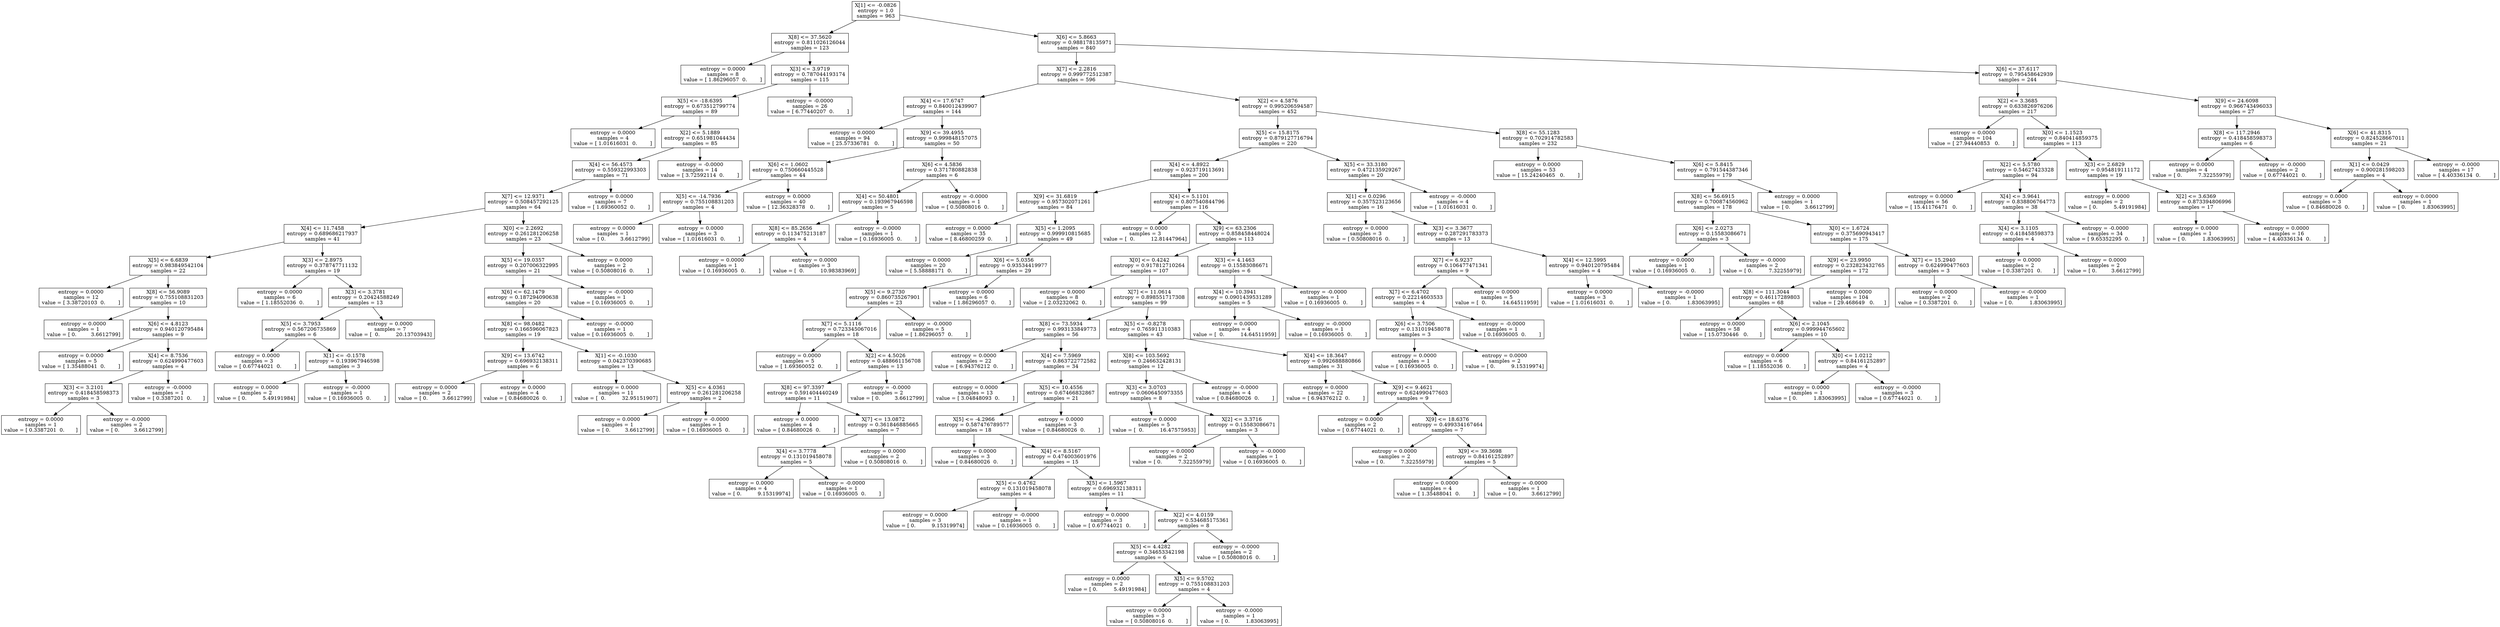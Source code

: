 digraph Tree {
0 [label="X[1] <= -0.0826\nentropy = 1.0\nsamples = 963", shape="box"] ;
1 [label="X[8] <= 37.5620\nentropy = 0.811026126044\nsamples = 123", shape="box"] ;
0 -> 1 ;
2 [label="entropy = 0.0000\nsamples = 8\nvalue = [ 1.86296057  0.        ]", shape="box"] ;
1 -> 2 ;
3 [label="X[3] <= 3.9719\nentropy = 0.787044193174\nsamples = 115", shape="box"] ;
1 -> 3 ;
4 [label="X[5] <= -18.6395\nentropy = 0.673512799774\nsamples = 89", shape="box"] ;
3 -> 4 ;
5 [label="entropy = 0.0000\nsamples = 4\nvalue = [ 1.01616031  0.        ]", shape="box"] ;
4 -> 5 ;
6 [label="X[2] <= 5.1889\nentropy = 0.651981044434\nsamples = 85", shape="box"] ;
4 -> 6 ;
7 [label="X[4] <= 56.4573\nentropy = 0.559322993303\nsamples = 71", shape="box"] ;
6 -> 7 ;
8 [label="X[7] <= 12.9371\nentropy = 0.508457292125\nsamples = 64", shape="box"] ;
7 -> 8 ;
9 [label="X[4] <= 11.7458\nentropy = 0.689686217937\nsamples = 41", shape="box"] ;
8 -> 9 ;
10 [label="X[5] <= 6.6839\nentropy = 0.983849542104\nsamples = 22", shape="box"] ;
9 -> 10 ;
11 [label="entropy = 0.0000\nsamples = 12\nvalue = [ 3.38720103  0.        ]", shape="box"] ;
10 -> 11 ;
12 [label="X[8] <= 56.9089\nentropy = 0.755108831203\nsamples = 10", shape="box"] ;
10 -> 12 ;
13 [label="entropy = 0.0000\nsamples = 1\nvalue = [ 0.         3.6612799]", shape="box"] ;
12 -> 13 ;
14 [label="X[6] <= 4.8123\nentropy = 0.940120795484\nsamples = 9", shape="box"] ;
12 -> 14 ;
15 [label="entropy = 0.0000\nsamples = 5\nvalue = [ 1.35488041  0.        ]", shape="box"] ;
14 -> 15 ;
16 [label="X[4] <= 8.7536\nentropy = 0.624990477603\nsamples = 4", shape="box"] ;
14 -> 16 ;
17 [label="X[3] <= 3.2101\nentropy = 0.418458598373\nsamples = 3", shape="box"] ;
16 -> 17 ;
18 [label="entropy = 0.0000\nsamples = 1\nvalue = [ 0.3387201  0.       ]", shape="box"] ;
17 -> 18 ;
19 [label="entropy = -0.0000\nsamples = 2\nvalue = [ 0.         3.6612799]", shape="box"] ;
17 -> 19 ;
20 [label="entropy = -0.0000\nsamples = 1\nvalue = [ 0.3387201  0.       ]", shape="box"] ;
16 -> 20 ;
21 [label="X[3] <= 2.8975\nentropy = 0.378747711132\nsamples = 19", shape="box"] ;
9 -> 21 ;
22 [label="entropy = 0.0000\nsamples = 6\nvalue = [ 1.18552036  0.        ]", shape="box"] ;
21 -> 22 ;
23 [label="X[3] <= 3.3781\nentropy = 0.20424588249\nsamples = 13", shape="box"] ;
21 -> 23 ;
24 [label="X[5] <= 3.7953\nentropy = 0.567206735869\nsamples = 6", shape="box"] ;
23 -> 24 ;
25 [label="entropy = 0.0000\nsamples = 3\nvalue = [ 0.67744021  0.        ]", shape="box"] ;
24 -> 25 ;
26 [label="X[1] <= -0.1578\nentropy = 0.193967946598\nsamples = 3", shape="box"] ;
24 -> 26 ;
27 [label="entropy = 0.0000\nsamples = 2\nvalue = [ 0.          5.49191984]", shape="box"] ;
26 -> 27 ;
28 [label="entropy = -0.0000\nsamples = 1\nvalue = [ 0.16936005  0.        ]", shape="box"] ;
26 -> 28 ;
29 [label="entropy = 0.0000\nsamples = 7\nvalue = [  0.          20.13703943]", shape="box"] ;
23 -> 29 ;
30 [label="X[0] <= 2.2692\nentropy = 0.261281206258\nsamples = 23", shape="box"] ;
8 -> 30 ;
31 [label="X[5] <= 19.0357\nentropy = 0.207006322995\nsamples = 21", shape="box"] ;
30 -> 31 ;
32 [label="X[6] <= 62.1479\nentropy = 0.187294090638\nsamples = 20", shape="box"] ;
31 -> 32 ;
33 [label="X[8] <= 98.0482\nentropy = 0.166596067823\nsamples = 19", shape="box"] ;
32 -> 33 ;
34 [label="X[9] <= 13.6742\nentropy = 0.696932138311\nsamples = 6", shape="box"] ;
33 -> 34 ;
35 [label="entropy = 0.0000\nsamples = 2\nvalue = [ 0.         3.6612799]", shape="box"] ;
34 -> 35 ;
36 [label="entropy = 0.0000\nsamples = 4\nvalue = [ 0.84680026  0.        ]", shape="box"] ;
34 -> 36 ;
37 [label="X[1] <= -0.1030\nentropy = 0.042370390685\nsamples = 13", shape="box"] ;
33 -> 37 ;
38 [label="entropy = 0.0000\nsamples = 11\nvalue = [  0.          32.95151907]", shape="box"] ;
37 -> 38 ;
39 [label="X[5] <= 4.0361\nentropy = 0.261281206258\nsamples = 2", shape="box"] ;
37 -> 39 ;
40 [label="entropy = 0.0000\nsamples = 1\nvalue = [ 0.         3.6612799]", shape="box"] ;
39 -> 40 ;
41 [label="entropy = -0.0000\nsamples = 1\nvalue = [ 0.16936005  0.        ]", shape="box"] ;
39 -> 41 ;
42 [label="entropy = -0.0000\nsamples = 1\nvalue = [ 0.16936005  0.        ]", shape="box"] ;
32 -> 42 ;
43 [label="entropy = -0.0000\nsamples = 1\nvalue = [ 0.16936005  0.        ]", shape="box"] ;
31 -> 43 ;
44 [label="entropy = 0.0000\nsamples = 2\nvalue = [ 0.50808016  0.        ]", shape="box"] ;
30 -> 44 ;
45 [label="entropy = 0.0000\nsamples = 7\nvalue = [ 1.69360052  0.        ]", shape="box"] ;
7 -> 45 ;
46 [label="entropy = -0.0000\nsamples = 14\nvalue = [ 3.72592114  0.        ]", shape="box"] ;
6 -> 46 ;
47 [label="entropy = -0.0000\nsamples = 26\nvalue = [ 6.77440207  0.        ]", shape="box"] ;
3 -> 47 ;
48 [label="X[6] <= 5.8663\nentropy = 0.988178135971\nsamples = 840", shape="box"] ;
0 -> 48 ;
49 [label="X[7] <= 2.2816\nentropy = 0.999772512387\nsamples = 596", shape="box"] ;
48 -> 49 ;
50 [label="X[4] <= 17.6747\nentropy = 0.840012439907\nsamples = 144", shape="box"] ;
49 -> 50 ;
51 [label="entropy = 0.0000\nsamples = 94\nvalue = [ 25.57336781   0.        ]", shape="box"] ;
50 -> 51 ;
52 [label="X[9] <= 39.4955\nentropy = 0.999848157075\nsamples = 50", shape="box"] ;
50 -> 52 ;
53 [label="X[6] <= 1.0602\nentropy = 0.750660445528\nsamples = 44", shape="box"] ;
52 -> 53 ;
54 [label="X[5] <= -14.7936\nentropy = 0.755108831203\nsamples = 4", shape="box"] ;
53 -> 54 ;
55 [label="entropy = 0.0000\nsamples = 1\nvalue = [ 0.         3.6612799]", shape="box"] ;
54 -> 55 ;
56 [label="entropy = 0.0000\nsamples = 3\nvalue = [ 1.01616031  0.        ]", shape="box"] ;
54 -> 56 ;
57 [label="entropy = 0.0000\nsamples = 40\nvalue = [ 12.36328378   0.        ]", shape="box"] ;
53 -> 57 ;
58 [label="X[6] <= 4.5836\nentropy = 0.371780882838\nsamples = 6", shape="box"] ;
52 -> 58 ;
59 [label="X[4] <= 50.4801\nentropy = 0.193967946598\nsamples = 5", shape="box"] ;
58 -> 59 ;
60 [label="X[8] <= 85.2656\nentropy = 0.113475213187\nsamples = 4", shape="box"] ;
59 -> 60 ;
61 [label="entropy = 0.0000\nsamples = 1\nvalue = [ 0.16936005  0.        ]", shape="box"] ;
60 -> 61 ;
62 [label="entropy = 0.0000\nsamples = 3\nvalue = [  0.          10.98383969]", shape="box"] ;
60 -> 62 ;
63 [label="entropy = -0.0000\nsamples = 1\nvalue = [ 0.16936005  0.        ]", shape="box"] ;
59 -> 63 ;
64 [label="entropy = -0.0000\nsamples = 1\nvalue = [ 0.50808016  0.        ]", shape="box"] ;
58 -> 64 ;
65 [label="X[2] <= 4.5876\nentropy = 0.995206594587\nsamples = 452", shape="box"] ;
49 -> 65 ;
66 [label="X[5] <= 15.8175\nentropy = 0.879127716794\nsamples = 220", shape="box"] ;
65 -> 66 ;
67 [label="X[4] <= 4.8922\nentropy = 0.923719113691\nsamples = 200", shape="box"] ;
66 -> 67 ;
68 [label="X[9] <= 31.6819\nentropy = 0.957302071261\nsamples = 84", shape="box"] ;
67 -> 68 ;
69 [label="entropy = 0.0000\nsamples = 35\nvalue = [ 8.46800259  0.        ]", shape="box"] ;
68 -> 69 ;
70 [label="X[5] <= 1.2095\nentropy = 0.999910815685\nsamples = 49", shape="box"] ;
68 -> 70 ;
71 [label="entropy = 0.0000\nsamples = 20\nvalue = [ 5.58888171  0.        ]", shape="box"] ;
70 -> 71 ;
72 [label="X[6] <= 5.0356\nentropy = 0.93534419977\nsamples = 29", shape="box"] ;
70 -> 72 ;
73 [label="X[5] <= 9.2730\nentropy = 0.860735267901\nsamples = 23", shape="box"] ;
72 -> 73 ;
74 [label="X[7] <= 5.1116\nentropy = 0.723345067016\nsamples = 18", shape="box"] ;
73 -> 74 ;
75 [label="entropy = 0.0000\nsamples = 5\nvalue = [ 1.69360052  0.        ]", shape="box"] ;
74 -> 75 ;
76 [label="X[2] <= 4.5026\nentropy = 0.488661156708\nsamples = 13", shape="box"] ;
74 -> 76 ;
77 [label="X[8] <= 97.3397\nentropy = 0.591404440249\nsamples = 11", shape="box"] ;
76 -> 77 ;
78 [label="entropy = 0.0000\nsamples = 4\nvalue = [ 0.84680026  0.        ]", shape="box"] ;
77 -> 78 ;
79 [label="X[7] <= 13.0872\nentropy = 0.361846885665\nsamples = 7", shape="box"] ;
77 -> 79 ;
80 [label="X[4] <= 3.7778\nentropy = 0.131019458078\nsamples = 5", shape="box"] ;
79 -> 80 ;
81 [label="entropy = 0.0000\nsamples = 4\nvalue = [ 0.          9.15319974]", shape="box"] ;
80 -> 81 ;
82 [label="entropy = -0.0000\nsamples = 1\nvalue = [ 0.16936005  0.        ]", shape="box"] ;
80 -> 82 ;
83 [label="entropy = 0.0000\nsamples = 2\nvalue = [ 0.50808016  0.        ]", shape="box"] ;
79 -> 83 ;
84 [label="entropy = -0.0000\nsamples = 2\nvalue = [ 0.         3.6612799]", shape="box"] ;
76 -> 84 ;
85 [label="entropy = -0.0000\nsamples = 5\nvalue = [ 1.86296057  0.        ]", shape="box"] ;
73 -> 85 ;
86 [label="entropy = 0.0000\nsamples = 6\nvalue = [ 1.86296057  0.        ]", shape="box"] ;
72 -> 86 ;
87 [label="X[4] <= 5.1101\nentropy = 0.807540844796\nsamples = 116", shape="box"] ;
67 -> 87 ;
88 [label="entropy = 0.0000\nsamples = 3\nvalue = [  0.          12.81447964]", shape="box"] ;
87 -> 88 ;
89 [label="X[9] <= 63.2306\nentropy = 0.858458448024\nsamples = 113", shape="box"] ;
87 -> 89 ;
90 [label="X[0] <= 0.4242\nentropy = 0.917812710264\nsamples = 107", shape="box"] ;
89 -> 90 ;
91 [label="entropy = 0.0000\nsamples = 8\nvalue = [ 2.03232062  0.        ]", shape="box"] ;
90 -> 91 ;
92 [label="X[7] <= 11.0614\nentropy = 0.898551717308\nsamples = 99", shape="box"] ;
90 -> 92 ;
93 [label="X[8] <= 73.5934\nentropy = 0.993133849773\nsamples = 56", shape="box"] ;
92 -> 93 ;
94 [label="entropy = 0.0000\nsamples = 22\nvalue = [ 6.94376212  0.        ]", shape="box"] ;
93 -> 94 ;
95 [label="X[4] <= 7.5969\nentropy = 0.863722772582\nsamples = 34", shape="box"] ;
93 -> 95 ;
96 [label="entropy = 0.0000\nsamples = 13\nvalue = [ 3.04848093  0.        ]", shape="box"] ;
95 -> 96 ;
97 [label="X[5] <= 10.4556\nentropy = 0.67466832867\nsamples = 21", shape="box"] ;
95 -> 97 ;
98 [label="X[5] <= -4.2966\nentropy = 0.587476789577\nsamples = 18", shape="box"] ;
97 -> 98 ;
99 [label="entropy = 0.0000\nsamples = 3\nvalue = [ 0.84680026  0.        ]", shape="box"] ;
98 -> 99 ;
100 [label="X[4] <= 8.5167\nentropy = 0.474003601976\nsamples = 15", shape="box"] ;
98 -> 100 ;
101 [label="X[5] <= 0.4762\nentropy = 0.131019458078\nsamples = 4", shape="box"] ;
100 -> 101 ;
102 [label="entropy = 0.0000\nsamples = 3\nvalue = [ 0.          9.15319974]", shape="box"] ;
101 -> 102 ;
103 [label="entropy = -0.0000\nsamples = 1\nvalue = [ 0.16936005  0.        ]", shape="box"] ;
101 -> 103 ;
104 [label="X[5] <= 1.5967\nentropy = 0.696932138311\nsamples = 11", shape="box"] ;
100 -> 104 ;
105 [label="entropy = 0.0000\nsamples = 3\nvalue = [ 0.67744021  0.        ]", shape="box"] ;
104 -> 105 ;
106 [label="X[2] <= 4.0159\nentropy = 0.534685175361\nsamples = 8", shape="box"] ;
104 -> 106 ;
107 [label="X[5] <= 4.4282\nentropy = 0.34653342198\nsamples = 6", shape="box"] ;
106 -> 107 ;
108 [label="entropy = 0.0000\nsamples = 2\nvalue = [ 0.          5.49191984]", shape="box"] ;
107 -> 108 ;
109 [label="X[5] <= 9.5702\nentropy = 0.755108831203\nsamples = 4", shape="box"] ;
107 -> 109 ;
110 [label="entropy = 0.0000\nsamples = 3\nvalue = [ 0.50808016  0.        ]", shape="box"] ;
109 -> 110 ;
111 [label="entropy = -0.0000\nsamples = 1\nvalue = [ 0.          1.83063995]", shape="box"] ;
109 -> 111 ;
112 [label="entropy = -0.0000\nsamples = 2\nvalue = [ 0.50808016  0.        ]", shape="box"] ;
106 -> 112 ;
113 [label="entropy = 0.0000\nsamples = 3\nvalue = [ 0.84680026  0.        ]", shape="box"] ;
97 -> 113 ;
114 [label="X[5] <= -0.8278\nentropy = 0.765911310383\nsamples = 43", shape="box"] ;
92 -> 114 ;
115 [label="X[8] <= 103.5692\nentropy = 0.246632428131\nsamples = 12", shape="box"] ;
114 -> 115 ;
116 [label="X[3] <= 3.0703\nentropy = 0.0606450973355\nsamples = 8", shape="box"] ;
115 -> 116 ;
117 [label="entropy = 0.0000\nsamples = 5\nvalue = [  0.          16.47575953]", shape="box"] ;
116 -> 117 ;
118 [label="X[2] <= 3.3716\nentropy = 0.15583086671\nsamples = 3", shape="box"] ;
116 -> 118 ;
119 [label="entropy = 0.0000\nsamples = 2\nvalue = [ 0.          7.32255979]", shape="box"] ;
118 -> 119 ;
120 [label="entropy = -0.0000\nsamples = 1\nvalue = [ 0.16936005  0.        ]", shape="box"] ;
118 -> 120 ;
121 [label="entropy = -0.0000\nsamples = 4\nvalue = [ 0.84680026  0.        ]", shape="box"] ;
115 -> 121 ;
122 [label="X[4] <= 18.3647\nentropy = 0.992688880866\nsamples = 31", shape="box"] ;
114 -> 122 ;
123 [label="entropy = 0.0000\nsamples = 22\nvalue = [ 6.94376212  0.        ]", shape="box"] ;
122 -> 123 ;
124 [label="X[9] <= 9.4621\nentropy = 0.624990477603\nsamples = 9", shape="box"] ;
122 -> 124 ;
125 [label="entropy = 0.0000\nsamples = 2\nvalue = [ 0.67744021  0.        ]", shape="box"] ;
124 -> 125 ;
126 [label="X[9] <= 18.6376\nentropy = 0.499334167464\nsamples = 7", shape="box"] ;
124 -> 126 ;
127 [label="entropy = 0.0000\nsamples = 2\nvalue = [ 0.          7.32255979]", shape="box"] ;
126 -> 127 ;
128 [label="X[9] <= 39.3698\nentropy = 0.84161252897\nsamples = 5", shape="box"] ;
126 -> 128 ;
129 [label="entropy = 0.0000\nsamples = 4\nvalue = [ 1.35488041  0.        ]", shape="box"] ;
128 -> 129 ;
130 [label="entropy = -0.0000\nsamples = 1\nvalue = [ 0.         3.6612799]", shape="box"] ;
128 -> 130 ;
131 [label="X[3] <= 4.1463\nentropy = 0.15583086671\nsamples = 6", shape="box"] ;
89 -> 131 ;
132 [label="X[4] <= 10.3941\nentropy = 0.0901439531289\nsamples = 5", shape="box"] ;
131 -> 132 ;
133 [label="entropy = 0.0000\nsamples = 4\nvalue = [  0.          14.64511959]", shape="box"] ;
132 -> 133 ;
134 [label="entropy = -0.0000\nsamples = 1\nvalue = [ 0.16936005  0.        ]", shape="box"] ;
132 -> 134 ;
135 [label="entropy = -0.0000\nsamples = 1\nvalue = [ 0.16936005  0.        ]", shape="box"] ;
131 -> 135 ;
136 [label="X[5] <= 33.3180\nentropy = 0.472135929267\nsamples = 20", shape="box"] ;
66 -> 136 ;
137 [label="X[1] <= 0.0296\nentropy = 0.357523123656\nsamples = 16", shape="box"] ;
136 -> 137 ;
138 [label="entropy = 0.0000\nsamples = 3\nvalue = [ 0.50808016  0.        ]", shape="box"] ;
137 -> 138 ;
139 [label="X[3] <= 3.3677\nentropy = 0.287291783373\nsamples = 13", shape="box"] ;
137 -> 139 ;
140 [label="X[7] <= 6.9237\nentropy = 0.106477471341\nsamples = 9", shape="box"] ;
139 -> 140 ;
141 [label="X[7] <= 6.4702\nentropy = 0.22214603533\nsamples = 4", shape="box"] ;
140 -> 141 ;
142 [label="X[6] <= 3.7506\nentropy = 0.131019458078\nsamples = 3", shape="box"] ;
141 -> 142 ;
143 [label="entropy = 0.0000\nsamples = 1\nvalue = [ 0.16936005  0.        ]", shape="box"] ;
142 -> 143 ;
144 [label="entropy = 0.0000\nsamples = 2\nvalue = [ 0.          9.15319974]", shape="box"] ;
142 -> 144 ;
145 [label="entropy = -0.0000\nsamples = 1\nvalue = [ 0.16936005  0.        ]", shape="box"] ;
141 -> 145 ;
146 [label="entropy = 0.0000\nsamples = 5\nvalue = [  0.          14.64511959]", shape="box"] ;
140 -> 146 ;
147 [label="X[4] <= 12.5995\nentropy = 0.940120795484\nsamples = 4", shape="box"] ;
139 -> 147 ;
148 [label="entropy = 0.0000\nsamples = 3\nvalue = [ 1.01616031  0.        ]", shape="box"] ;
147 -> 148 ;
149 [label="entropy = -0.0000\nsamples = 1\nvalue = [ 0.          1.83063995]", shape="box"] ;
147 -> 149 ;
150 [label="entropy = -0.0000\nsamples = 4\nvalue = [ 1.01616031  0.        ]", shape="box"] ;
136 -> 150 ;
151 [label="X[8] <= 55.1283\nentropy = 0.702914782583\nsamples = 232", shape="box"] ;
65 -> 151 ;
152 [label="entropy = 0.0000\nsamples = 53\nvalue = [ 15.24240465   0.        ]", shape="box"] ;
151 -> 152 ;
153 [label="X[6] <= 5.8415\nentropy = 0.791544387346\nsamples = 179", shape="box"] ;
151 -> 153 ;
154 [label="X[8] <= 56.6915\nentropy = 0.700874560962\nsamples = 178", shape="box"] ;
153 -> 154 ;
155 [label="X[6] <= 2.0273\nentropy = 0.15583086671\nsamples = 3", shape="box"] ;
154 -> 155 ;
156 [label="entropy = 0.0000\nsamples = 1\nvalue = [ 0.16936005  0.        ]", shape="box"] ;
155 -> 156 ;
157 [label="entropy = -0.0000\nsamples = 2\nvalue = [ 0.          7.32255979]", shape="box"] ;
155 -> 157 ;
158 [label="X[0] <= 1.6724\nentropy = 0.375690943417\nsamples = 175", shape="box"] ;
154 -> 158 ;
159 [label="X[9] <= 23.9950\nentropy = 0.232823432765\nsamples = 172", shape="box"] ;
158 -> 159 ;
160 [label="X[8] <= 111.3044\nentropy = 0.46117289803\nsamples = 68", shape="box"] ;
159 -> 160 ;
161 [label="entropy = 0.0000\nsamples = 58\nvalue = [ 15.0730446   0.       ]", shape="box"] ;
160 -> 161 ;
162 [label="X[6] <= 2.1045\nentropy = 0.999944765602\nsamples = 10", shape="box"] ;
160 -> 162 ;
163 [label="entropy = 0.0000\nsamples = 6\nvalue = [ 1.18552036  0.        ]", shape="box"] ;
162 -> 163 ;
164 [label="X[0] <= 1.0212\nentropy = 0.84161252897\nsamples = 4", shape="box"] ;
162 -> 164 ;
165 [label="entropy = 0.0000\nsamples = 1\nvalue = [ 0.          1.83063995]", shape="box"] ;
164 -> 165 ;
166 [label="entropy = -0.0000\nsamples = 3\nvalue = [ 0.67744021  0.        ]", shape="box"] ;
164 -> 166 ;
167 [label="entropy = 0.0000\nsamples = 104\nvalue = [ 29.468649   0.      ]", shape="box"] ;
159 -> 167 ;
168 [label="X[7] <= 15.2940\nentropy = 0.624990477603\nsamples = 3", shape="box"] ;
158 -> 168 ;
169 [label="entropy = 0.0000\nsamples = 2\nvalue = [ 0.3387201  0.       ]", shape="box"] ;
168 -> 169 ;
170 [label="entropy = -0.0000\nsamples = 1\nvalue = [ 0.          1.83063995]", shape="box"] ;
168 -> 170 ;
171 [label="entropy = 0.0000\nsamples = 1\nvalue = [ 0.         3.6612799]", shape="box"] ;
153 -> 171 ;
172 [label="X[6] <= 37.6117\nentropy = 0.795458642939\nsamples = 244", shape="box"] ;
48 -> 172 ;
173 [label="X[2] <= 3.3685\nentropy = 0.633826976206\nsamples = 217", shape="box"] ;
172 -> 173 ;
174 [label="entropy = 0.0000\nsamples = 104\nvalue = [ 27.94440853   0.        ]", shape="box"] ;
173 -> 174 ;
175 [label="X[0] <= 1.1523\nentropy = 0.840414859375\nsamples = 113", shape="box"] ;
173 -> 175 ;
176 [label="X[2] <= 5.5780\nentropy = 0.54627423328\nsamples = 94", shape="box"] ;
175 -> 176 ;
177 [label="entropy = 0.0000\nsamples = 56\nvalue = [ 15.41176471   0.        ]", shape="box"] ;
176 -> 177 ;
178 [label="X[4] <= 3.9641\nentropy = 0.838806764773\nsamples = 38", shape="box"] ;
176 -> 178 ;
179 [label="X[4] <= 3.1105\nentropy = 0.418458598373\nsamples = 4", shape="box"] ;
178 -> 179 ;
180 [label="entropy = 0.0000\nsamples = 2\nvalue = [ 0.3387201  0.       ]", shape="box"] ;
179 -> 180 ;
181 [label="entropy = 0.0000\nsamples = 2\nvalue = [ 0.         3.6612799]", shape="box"] ;
179 -> 181 ;
182 [label="entropy = -0.0000\nsamples = 34\nvalue = [ 9.65352295  0.        ]", shape="box"] ;
178 -> 182 ;
183 [label="X[3] <= 2.6829\nentropy = 0.954819111172\nsamples = 19", shape="box"] ;
175 -> 183 ;
184 [label="entropy = 0.0000\nsamples = 2\nvalue = [ 0.          5.49191984]", shape="box"] ;
183 -> 184 ;
185 [label="X[2] <= 3.6369\nentropy = 0.873394806996\nsamples = 17", shape="box"] ;
183 -> 185 ;
186 [label="entropy = 0.0000\nsamples = 1\nvalue = [ 0.          1.83063995]", shape="box"] ;
185 -> 186 ;
187 [label="entropy = 0.0000\nsamples = 16\nvalue = [ 4.40336134  0.        ]", shape="box"] ;
185 -> 187 ;
188 [label="X[9] <= 24.6098\nentropy = 0.966743496033\nsamples = 27", shape="box"] ;
172 -> 188 ;
189 [label="X[8] <= 117.2946\nentropy = 0.418458598373\nsamples = 6", shape="box"] ;
188 -> 189 ;
190 [label="entropy = 0.0000\nsamples = 4\nvalue = [ 0.          7.32255979]", shape="box"] ;
189 -> 190 ;
191 [label="entropy = -0.0000\nsamples = 2\nvalue = [ 0.67744021  0.        ]", shape="box"] ;
189 -> 191 ;
192 [label="X[6] <= 41.8315\nentropy = 0.824528667011\nsamples = 21", shape="box"] ;
188 -> 192 ;
193 [label="X[1] <= 0.0429\nentropy = 0.900281598203\nsamples = 4", shape="box"] ;
192 -> 193 ;
194 [label="entropy = 0.0000\nsamples = 3\nvalue = [ 0.84680026  0.        ]", shape="box"] ;
193 -> 194 ;
195 [label="entropy = 0.0000\nsamples = 1\nvalue = [ 0.          1.83063995]", shape="box"] ;
193 -> 195 ;
196 [label="entropy = -0.0000\nsamples = 17\nvalue = [ 4.40336134  0.        ]", shape="box"] ;
192 -> 196 ;
}